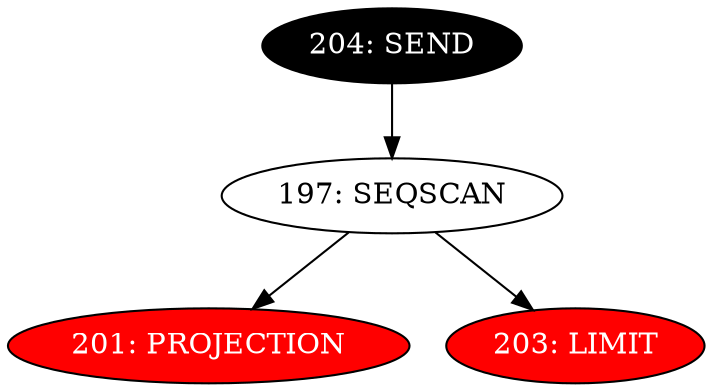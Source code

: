 digraph name {
197 [label="197: SEQSCAN" ];
197 -> 201;
201 [label="201: PROJECTION" fontcolor="white" style="filled" fillcolor="red"];
197 -> 203;
203 [label="203: LIMIT" fontcolor="white" style="filled" fillcolor="red"];
204 [label="204: SEND" fontcolor="white" style="filled" fillcolor="black"];
204 -> 197;

}

